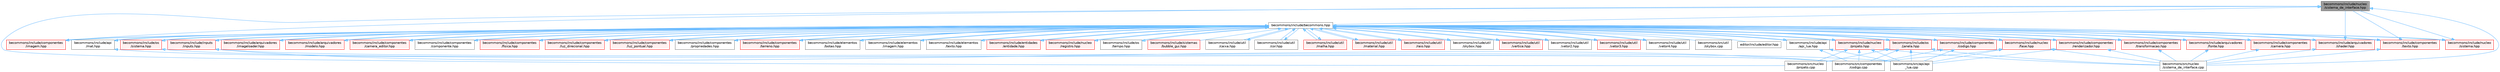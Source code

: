 digraph "becommons/include/nucleo/sistema_de_interface.hpp"
{
 // LATEX_PDF_SIZE
  bgcolor="transparent";
  edge [fontname=Helvetica,fontsize=10,labelfontname=Helvetica,labelfontsize=10];
  node [fontname=Helvetica,fontsize=10,shape=box,height=0.2,width=0.4];
  Node1 [id="Node000001",label="becommons/include/nucleo\l/sistema_de_interface.hpp",height=0.2,width=0.4,color="gray40", fillcolor="grey60", style="filled", fontcolor="black",tooltip=" "];
  Node1 -> Node2 [id="edge1_Node000001_Node000002",dir="back",color="steelblue1",style="solid",tooltip=" "];
  Node2 [id="Node000002",label="becommons/include/becommons.hpp",height=0.2,width=0.4,color="grey40", fillcolor="white", style="filled",URL="$becommons_8hpp.html",tooltip=" "];
  Node2 -> Node3 [id="edge2_Node000002_Node000003",dir="back",color="steelblue1",style="solid",tooltip=" "];
  Node3 [id="Node000003",label="becommons/include/api\l/api_lua.hpp",height=0.2,width=0.4,color="grey40", fillcolor="white", style="filled",URL="$api__lua_8hpp.html",tooltip="Gerencia a configuração do luabridge para api lua."];
  Node3 -> Node2 [id="edge3_Node000003_Node000002",dir="back",color="steelblue1",style="solid",tooltip=" "];
  Node3 -> Node4 [id="edge4_Node000003_Node000004",dir="back",color="steelblue1",style="solid",tooltip=" "];
  Node4 [id="Node000004",label="becommons/src/api/api\l_lua.cpp",height=0.2,width=0.4,color="grey40", fillcolor="white", style="filled",URL="$api__lua_8cpp.html",tooltip=" "];
  Node3 -> Node5 [id="edge5_Node000003_Node000005",dir="back",color="steelblue1",style="solid",tooltip=" "];
  Node5 [id="Node000005",label="becommons/src/componentes\l/codigo.cpp",height=0.2,width=0.4,color="grey40", fillcolor="white", style="filled",URL="$codigo_8cpp.html",tooltip=" "];
  Node2 -> Node6 [id="edge6_Node000002_Node000006",dir="back",color="steelblue1",style="solid",tooltip=" "];
  Node6 [id="Node000006",label="becommons/include/api\l/mat.hpp",height=0.2,width=0.4,color="grey40", fillcolor="white", style="filled",URL="$mat_8hpp.html",tooltip="Gerencia funçoes matemáticas."];
  Node6 -> Node2 [id="edge7_Node000006_Node000002",dir="back",color="steelblue1",style="solid",tooltip=" "];
  Node6 -> Node5 [id="edge8_Node000006_Node000005",dir="back",color="steelblue1",style="solid",tooltip=" "];
  Node2 -> Node7 [id="edge9_Node000002_Node000007",dir="back",color="steelblue1",style="solid",tooltip=" "];
  Node7 [id="Node000007",label="becommons/include/arquivadores\l/fonte.hpp",height=0.2,width=0.4,color="red", fillcolor="#FFF0F0", style="filled",URL="$fonte_8hpp.html",tooltip="Define estruturas básicas para renderização de textos."];
  Node7 -> Node2 [id="edge10_Node000007_Node000002",dir="back",color="steelblue1",style="solid",tooltip=" "];
  Node7 -> Node9 [id="edge11_Node000007_Node000009",dir="back",color="steelblue1",style="solid",tooltip=" "];
  Node9 [id="Node000009",label="becommons/src/nucleo\l/sistema_de_interface.cpp",height=0.2,width=0.4,color="grey40", fillcolor="white", style="filled",URL="$sistema__de__interface_8cpp.html",tooltip=" "];
  Node2 -> Node11 [id="edge12_Node000002_Node000011",dir="back",color="steelblue1",style="solid",tooltip=" "];
  Node11 [id="Node000011",label="becommons/include/arquivadores\l/imageloader.hpp",height=0.2,width=0.4,color="red", fillcolor="#FFF0F0", style="filled",URL="$imageloader_8hpp.html",tooltip="Gerencia as imagems/texturas carregadas na engine."];
  Node11 -> Node2 [id="edge13_Node000011_Node000002",dir="back",color="steelblue1",style="solid",tooltip=" "];
  Node2 -> Node16 [id="edge14_Node000002_Node000016",dir="back",color="steelblue1",style="solid",tooltip=" "];
  Node16 [id="Node000016",label="becommons/include/arquivadores\l/modelo.hpp",height=0.2,width=0.4,color="red", fillcolor="#FFF0F0", style="filled",URL="$modelo_8hpp.html",tooltip="Carrega um modelo usando a biblioteca assimp com base em um diretório."];
  Node16 -> Node2 [id="edge15_Node000016_Node000002",dir="back",color="steelblue1",style="solid",tooltip=" "];
  Node2 -> Node17 [id="edge16_Node000002_Node000017",dir="back",color="steelblue1",style="solid",tooltip=" "];
  Node17 [id="Node000017",label="becommons/include/arquivadores\l/shader.hpp",height=0.2,width=0.4,color="red", fillcolor="#FFF0F0", style="filled",URL="$shader_8hpp.html",tooltip="Gerencia os shaders GLSL."];
  Node17 -> Node2 [id="edge17_Node000017_Node000002",dir="back",color="steelblue1",style="solid",tooltip=" "];
  Node17 -> Node1 [id="edge18_Node000017_Node000001",dir="back",color="steelblue1",style="solid",tooltip=" "];
  Node17 -> Node9 [id="edge19_Node000017_Node000009",dir="back",color="steelblue1",style="solid",tooltip=" "];
  Node2 -> Node21 [id="edge20_Node000002_Node000021",dir="back",color="steelblue1",style="solid",tooltip=" "];
  Node21 [id="Node000021",label="becommons/include/componentes\l/camera.hpp",height=0.2,width=0.4,color="red", fillcolor="#FFF0F0", style="filled",URL="$camera_8hpp.html",tooltip="Estrutura básica de câmera."];
  Node21 -> Node2 [id="edge21_Node000021_Node000002",dir="back",color="steelblue1",style="solid",tooltip=" "];
  Node21 -> Node9 [id="edge22_Node000021_Node000009",dir="back",color="steelblue1",style="solid",tooltip=" "];
  Node2 -> Node25 [id="edge23_Node000002_Node000025",dir="back",color="steelblue1",style="solid",tooltip=" "];
  Node25 [id="Node000025",label="becommons/include/componentes\l/camera_editor.hpp",height=0.2,width=0.4,color="red", fillcolor="#FFF0F0", style="filled",URL="$camera__editor_8hpp.html",tooltip=" "];
  Node25 -> Node2 [id="edge24_Node000025_Node000002",dir="back",color="steelblue1",style="solid",tooltip=" "];
  Node2 -> Node30 [id="edge25_Node000002_Node000030",dir="back",color="steelblue1",style="solid",tooltip=" "];
  Node30 [id="Node000030",label="becommons/include/componentes\l/codigo.hpp",height=0.2,width=0.4,color="red", fillcolor="#FFF0F0", style="filled",URL="$codigo_8hpp.html",tooltip="Componente de código para entidades ECS."];
  Node30 -> Node2 [id="edge26_Node000030_Node000002",dir="back",color="steelblue1",style="solid",tooltip=" "];
  Node30 -> Node4 [id="edge27_Node000030_Node000004",dir="back",color="steelblue1",style="solid",tooltip=" "];
  Node30 -> Node5 [id="edge28_Node000030_Node000005",dir="back",color="steelblue1",style="solid",tooltip=" "];
  Node2 -> Node32 [id="edge29_Node000002_Node000032",dir="back",color="steelblue1",style="solid",tooltip=" "];
  Node32 [id="Node000032",label="becommons/include/componentes\l/componente.hpp",height=0.2,width=0.4,color="grey40", fillcolor="white", style="filled",URL="$componente_8hpp.html",tooltip="Estrutura base para componetes."];
  Node32 -> Node2 [id="edge30_Node000032_Node000002",dir="back",color="steelblue1",style="solid",tooltip=" "];
  Node2 -> Node33 [id="edge31_Node000002_Node000033",dir="back",color="steelblue1",style="solid",tooltip=" "];
  Node33 [id="Node000033",label="becommons/include/componentes\l/fisica.hpp",height=0.2,width=0.4,color="red", fillcolor="#FFF0F0", style="filled",URL="$fisica_8hpp.html",tooltip="Componente de física para entidades ECS."];
  Node33 -> Node2 [id="edge32_Node000033_Node000002",dir="back",color="steelblue1",style="solid",tooltip=" "];
  Node2 -> Node36 [id="edge33_Node000002_Node000036",dir="back",color="steelblue1",style="solid",tooltip=" "];
  Node36 [id="Node000036",label="becommons/include/componentes\l/imagem.hpp",height=0.2,width=0.4,color="red", fillcolor="#FFF0F0", style="filled",URL="$componentes_2imagem_8hpp.html",tooltip=" "];
  Node36 -> Node2 [id="edge34_Node000036_Node000002",dir="back",color="steelblue1",style="solid",tooltip=" "];
  Node36 -> Node1 [id="edge35_Node000036_Node000001",dir="back",color="steelblue1",style="solid",tooltip=" "];
  Node2 -> Node37 [id="edge36_Node000002_Node000037",dir="back",color="steelblue1",style="solid",tooltip=" "];
  Node37 [id="Node000037",label="becommons/include/componentes\l/luz_direcional.hpp",height=0.2,width=0.4,color="red", fillcolor="#FFF0F0", style="filled",URL="$luz__direcional_8hpp.html",tooltip=" "];
  Node37 -> Node2 [id="edge37_Node000037_Node000002",dir="back",color="steelblue1",style="solid",tooltip=" "];
  Node2 -> Node38 [id="edge38_Node000002_Node000038",dir="back",color="steelblue1",style="solid",tooltip=" "];
  Node38 [id="Node000038",label="becommons/include/componentes\l/luz_pontual.hpp",height=0.2,width=0.4,color="red", fillcolor="#FFF0F0", style="filled",URL="$luz__pontual_8hpp.html",tooltip=" "];
  Node38 -> Node2 [id="edge39_Node000038_Node000002",dir="back",color="steelblue1",style="solid",tooltip=" "];
  Node2 -> Node39 [id="edge40_Node000002_Node000039",dir="back",color="steelblue1",style="solid",tooltip=" "];
  Node39 [id="Node000039",label="becommons/include/componentes\l/propriedades.hpp",height=0.2,width=0.4,color="grey40", fillcolor="white", style="filled",URL="$propriedades_8hpp.html",tooltip=" "];
  Node39 -> Node2 [id="edge41_Node000039_Node000002",dir="back",color="steelblue1",style="solid",tooltip=" "];
  Node2 -> Node40 [id="edge42_Node000002_Node000040",dir="back",color="steelblue1",style="solid",tooltip=" "];
  Node40 [id="Node000040",label="becommons/include/componentes\l/renderizador.hpp",height=0.2,width=0.4,color="red", fillcolor="#FFF0F0", style="filled",URL="$renderizador_8hpp.html",tooltip=" "];
  Node40 -> Node2 [id="edge43_Node000040_Node000002",dir="back",color="steelblue1",style="solid",tooltip=" "];
  Node40 -> Node4 [id="edge44_Node000040_Node000004",dir="back",color="steelblue1",style="solid",tooltip=" "];
  Node40 -> Node9 [id="edge45_Node000040_Node000009",dir="back",color="steelblue1",style="solid",tooltip=" "];
  Node2 -> Node41 [id="edge46_Node000002_Node000041",dir="back",color="steelblue1",style="solid",tooltip=" "];
  Node41 [id="Node000041",label="becommons/include/componentes\l/terreno.hpp",height=0.2,width=0.4,color="red", fillcolor="#FFF0F0", style="filled",URL="$terreno_8hpp.html",tooltip=" "];
  Node41 -> Node2 [id="edge47_Node000041_Node000002",dir="back",color="steelblue1",style="solid",tooltip=" "];
  Node2 -> Node42 [id="edge48_Node000002_Node000042",dir="back",color="steelblue1",style="solid",tooltip=" "];
  Node42 [id="Node000042",label="becommons/include/componentes\l/texto.hpp",height=0.2,width=0.4,color="red", fillcolor="#FFF0F0", style="filled",URL="$componentes_2texto_8hpp.html",tooltip=" "];
  Node42 -> Node2 [id="edge49_Node000042_Node000002",dir="back",color="steelblue1",style="solid",tooltip=" "];
  Node42 -> Node1 [id="edge50_Node000042_Node000001",dir="back",color="steelblue1",style="solid",tooltip=" "];
  Node42 -> Node9 [id="edge51_Node000042_Node000009",dir="back",color="steelblue1",style="solid",tooltip=" "];
  Node2 -> Node43 [id="edge52_Node000002_Node000043",dir="back",color="steelblue1",style="solid",tooltip=" "];
  Node43 [id="Node000043",label="becommons/include/componentes\l/transformacao.hpp",height=0.2,width=0.4,color="red", fillcolor="#FFF0F0", style="filled",URL="$transformacao_8hpp.html",tooltip="Calcula a mtriz de modelo para um objeto 3d qualquer."];
  Node43 -> Node2 [id="edge53_Node000043_Node000002",dir="back",color="steelblue1",style="solid",tooltip=" "];
  Node43 -> Node9 [id="edge54_Node000043_Node000009",dir="back",color="steelblue1",style="solid",tooltip=" "];
  Node2 -> Node45 [id="edge55_Node000002_Node000045",dir="back",color="steelblue1",style="solid",tooltip=" "];
  Node45 [id="Node000045",label="becommons/include/elementos\l/botao.hpp",height=0.2,width=0.4,color="grey40", fillcolor="white", style="filled",URL="$botao_8hpp.html",tooltip=" "];
  Node45 -> Node2 [id="edge56_Node000045_Node000002",dir="back",color="steelblue1",style="solid",tooltip=" "];
  Node2 -> Node46 [id="edge57_Node000002_Node000046",dir="back",color="steelblue1",style="solid",tooltip=" "];
  Node46 [id="Node000046",label="becommons/include/elementos\l/imagem.hpp",height=0.2,width=0.4,color="grey40", fillcolor="white", style="filled",URL="$elementos_2imagem_8hpp.html",tooltip="Gerencia a configuração do luabridge para api lua."];
  Node46 -> Node2 [id="edge58_Node000046_Node000002",dir="back",color="steelblue1",style="solid",tooltip=" "];
  Node2 -> Node47 [id="edge59_Node000002_Node000047",dir="back",color="steelblue1",style="solid",tooltip=" "];
  Node47 [id="Node000047",label="becommons/include/elementos\l/texto.hpp",height=0.2,width=0.4,color="grey40", fillcolor="white", style="filled",URL="$elementos_2texto_8hpp.html",tooltip=" "];
  Node47 -> Node2 [id="edge60_Node000047_Node000002",dir="back",color="steelblue1",style="solid",tooltip=" "];
  Node2 -> Node48 [id="edge61_Node000002_Node000048",dir="back",color="steelblue1",style="solid",tooltip=" "];
  Node48 [id="Node000048",label="becommons/include/entidades\l/entidade.hpp",height=0.2,width=0.4,color="red", fillcolor="#FFF0F0", style="filled",URL="$entidade_8hpp.html",tooltip="Inclusoes e defini��es relacionadas � entidade."];
  Node48 -> Node2 [id="edge62_Node000048_Node000002",dir="back",color="steelblue1",style="solid",tooltip=" "];
  Node2 -> Node49 [id="edge63_Node000002_Node000049",dir="back",color="steelblue1",style="solid",tooltip=" "];
  Node49 [id="Node000049",label="becommons/include/inputs\l/inputs.hpp",height=0.2,width=0.4,color="red", fillcolor="#FFF0F0", style="filled",URL="$inputs_8hpp.html",tooltip=" "];
  Node49 -> Node2 [id="edge64_Node000049_Node000002",dir="back",color="steelblue1",style="solid",tooltip=" "];
  Node49 -> Node4 [id="edge65_Node000049_Node000004",dir="back",color="steelblue1",style="solid",tooltip=" "];
  Node49 -> Node5 [id="edge66_Node000049_Node000005",dir="back",color="steelblue1",style="solid",tooltip=" "];
  Node2 -> Node51 [id="edge67_Node000002_Node000051",dir="back",color="steelblue1",style="solid",tooltip=" "];
  Node51 [id="Node000051",label="becommons/include/nucleo\l/fase.hpp",height=0.2,width=0.4,color="red", fillcolor="#FFF0F0", style="filled",URL="$fase_8hpp.html",tooltip="Gerencia sistemas numa fase."];
  Node51 -> Node2 [id="edge68_Node000051_Node000002",dir="back",color="steelblue1",style="solid",tooltip=" "];
  Node51 -> Node4 [id="edge69_Node000051_Node000004",dir="back",color="steelblue1",style="solid",tooltip=" "];
  Node51 -> Node5 [id="edge70_Node000051_Node000005",dir="back",color="steelblue1",style="solid",tooltip=" "];
  Node51 -> Node9 [id="edge71_Node000051_Node000009",dir="back",color="steelblue1",style="solid",tooltip=" "];
  Node2 -> Node53 [id="edge72_Node000002_Node000053",dir="back",color="steelblue1",style="solid",tooltip=" "];
  Node53 [id="Node000053",label="becommons/include/nucleo\l/projeto.hpp",height=0.2,width=0.4,color="red", fillcolor="#FFF0F0", style="filled",URL="$projeto_8hpp.html",tooltip="Gerencia configurações do projeto."];
  Node53 -> Node2 [id="edge73_Node000053_Node000002",dir="back",color="steelblue1",style="solid",tooltip=" "];
  Node53 -> Node4 [id="edge74_Node000053_Node000004",dir="back",color="steelblue1",style="solid",tooltip=" "];
  Node53 -> Node5 [id="edge75_Node000053_Node000005",dir="back",color="steelblue1",style="solid",tooltip=" "];
  Node53 -> Node23 [id="edge76_Node000053_Node000023",dir="back",color="steelblue1",style="solid",tooltip=" "];
  Node23 [id="Node000023",label="becommons/src/nucleo\l/projeto.cpp",height=0.2,width=0.4,color="grey40", fillcolor="white", style="filled",URL="$projeto_8cpp.html",tooltip=" "];
  Node53 -> Node9 [id="edge77_Node000053_Node000009",dir="back",color="steelblue1",style="solid",tooltip=" "];
  Node2 -> Node55 [id="edge78_Node000002_Node000055",dir="back",color="steelblue1",style="solid",tooltip=" "];
  Node55 [id="Node000055",label="becommons/include/nucleo\l/registro.hpp",height=0.2,width=0.4,color="red", fillcolor="#FFF0F0", style="filled",URL="$registro_8hpp.html",tooltip="Inclusoes e definições relacionadas à registro."];
  Node55 -> Node2 [id="edge79_Node000055_Node000002",dir="back",color="steelblue1",style="solid",tooltip=" "];
  Node2 -> Node56 [id="edge80_Node000002_Node000056",dir="back",color="steelblue1",style="solid",tooltip=" "];
  Node56 [id="Node000056",label="becommons/include/nucleo\l/sistema.hpp",height=0.2,width=0.4,color="red", fillcolor="#FFF0F0", style="filled",URL="$nucleo_2sistema_8hpp.html",tooltip=" "];
  Node56 -> Node2 [id="edge81_Node000056_Node000002",dir="back",color="steelblue1",style="solid",tooltip=" "];
  Node56 -> Node1 [id="edge82_Node000056_Node000001",dir="back",color="steelblue1",style="solid",tooltip=" "];
  Node2 -> Node59 [id="edge83_Node000002_Node000059",dir="back",color="steelblue1",style="solid",tooltip=" "];
  Node59 [id="Node000059",label="becommons/include/os\l/janela.hpp",height=0.2,width=0.4,color="red", fillcolor="#FFF0F0", style="filled",URL="$janela_8hpp.html",tooltip="Inicia e gerencia janela glfw."];
  Node59 -> Node2 [id="edge84_Node000059_Node000002",dir="back",color="steelblue1",style="solid",tooltip=" "];
  Node59 -> Node4 [id="edge85_Node000059_Node000004",dir="back",color="steelblue1",style="solid",tooltip=" "];
  Node59 -> Node5 [id="edge86_Node000059_Node000005",dir="back",color="steelblue1",style="solid",tooltip=" "];
  Node59 -> Node23 [id="edge87_Node000059_Node000023",dir="back",color="steelblue1",style="solid",tooltip=" "];
  Node59 -> Node9 [id="edge88_Node000059_Node000009",dir="back",color="steelblue1",style="solid",tooltip=" "];
  Node2 -> Node61 [id="edge89_Node000002_Node000061",dir="back",color="steelblue1",style="solid",tooltip=" "];
  Node61 [id="Node000061",label="becommons/include/os\l/sistema.hpp",height=0.2,width=0.4,color="red", fillcolor="#FFF0F0", style="filled",URL="$os_2sistema_8hpp.html",tooltip="funçoes do sistema"];
  Node61 -> Node2 [id="edge90_Node000061_Node000002",dir="back",color="steelblue1",style="solid",tooltip=" "];
  Node61 -> Node5 [id="edge91_Node000061_Node000005",dir="back",color="steelblue1",style="solid",tooltip=" "];
  Node2 -> Node62 [id="edge92_Node000002_Node000062",dir="back",color="steelblue1",style="solid",tooltip=" "];
  Node62 [id="Node000062",label="becommons/include/os\l/tempo.hpp",height=0.2,width=0.4,color="grey40", fillcolor="white", style="filled",URL="$tempo_8hpp.html",tooltip="Inicia e gerencia o tempo."];
  Node62 -> Node2 [id="edge93_Node000062_Node000002",dir="back",color="steelblue1",style="solid",tooltip=" "];
  Node2 -> Node63 [id="edge94_Node000002_Node000063",dir="back",color="steelblue1",style="solid",tooltip=" "];
  Node63 [id="Node000063",label="becommons/include/sistemas\l/bubble_gui.hpp",height=0.2,width=0.4,color="red", fillcolor="#FFF0F0", style="filled",URL="$bubble__gui_8hpp.html",tooltip=" "];
  Node2 -> Node64 [id="edge95_Node000002_Node000064",dir="back",color="steelblue1",style="solid",tooltip=" "];
  Node64 [id="Node000064",label="becommons/include/util\l/caixa.hpp",height=0.2,width=0.4,color="grey40", fillcolor="white", style="filled",URL="$caixa_8hpp.html",tooltip=" "];
  Node64 -> Node2 [id="edge96_Node000064_Node000002",dir="back",color="steelblue1",style="solid",tooltip=" "];
  Node2 -> Node65 [id="edge97_Node000002_Node000065",dir="back",color="steelblue1",style="solid",tooltip=" "];
  Node65 [id="Node000065",label="becommons/include/util\l/cor.hpp",height=0.2,width=0.4,color="grey40", fillcolor="white", style="filled",URL="$cor_8hpp.html",tooltip=" "];
  Node65 -> Node2 [id="edge98_Node000065_Node000002",dir="back",color="steelblue1",style="solid",tooltip=" "];
  Node2 -> Node66 [id="edge99_Node000002_Node000066",dir="back",color="steelblue1",style="solid",tooltip=" "];
  Node66 [id="Node000066",label="becommons/include/util\l/malha.hpp",height=0.2,width=0.4,color="red", fillcolor="#FFF0F0", style="filled",URL="$malha_8hpp.html",tooltip=" "];
  Node66 -> Node2 [id="edge100_Node000066_Node000002",dir="back",color="steelblue1",style="solid",tooltip=" "];
  Node2 -> Node68 [id="edge101_Node000002_Node000068",dir="back",color="steelblue1",style="solid",tooltip=" "];
  Node68 [id="Node000068",label="becommons/include/util\l/material.hpp",height=0.2,width=0.4,color="red", fillcolor="#FFF0F0", style="filled",URL="$material_8hpp.html",tooltip=" "];
  Node68 -> Node2 [id="edge102_Node000068_Node000002",dir="back",color="steelblue1",style="solid",tooltip=" "];
  Node2 -> Node69 [id="edge103_Node000002_Node000069",dir="back",color="steelblue1",style="solid",tooltip=" "];
  Node69 [id="Node000069",label="becommons/include/util\l/raio.hpp",height=0.2,width=0.4,color="red", fillcolor="#FFF0F0", style="filled",URL="$raio_8hpp.html",tooltip=" "];
  Node69 -> Node2 [id="edge104_Node000069_Node000002",dir="back",color="steelblue1",style="solid",tooltip=" "];
  Node2 -> Node70 [id="edge105_Node000002_Node000070",dir="back",color="steelblue1",style="solid",tooltip=" "];
  Node70 [id="Node000070",label="becommons/include/util\l/skybox.hpp",height=0.2,width=0.4,color="grey40", fillcolor="white", style="filled",URL="$skybox_8hpp.html",tooltip=" "];
  Node70 -> Node2 [id="edge106_Node000070_Node000002",dir="back",color="steelblue1",style="solid",tooltip=" "];
  Node2 -> Node71 [id="edge107_Node000002_Node000071",dir="back",color="steelblue1",style="solid",tooltip=" "];
  Node71 [id="Node000071",label="becommons/include/util\l/vertice.hpp",height=0.2,width=0.4,color="red", fillcolor="#FFF0F0", style="filled",URL="$vertice_8hpp.html",tooltip=" "];
  Node71 -> Node2 [id="edge108_Node000071_Node000002",dir="back",color="steelblue1",style="solid",tooltip=" "];
  Node2 -> Node72 [id="edge109_Node000002_Node000072",dir="back",color="steelblue1",style="solid",tooltip=" "];
  Node72 [id="Node000072",label="becommons/include/util\l/vetor2.hpp",height=0.2,width=0.4,color="grey40", fillcolor="white", style="filled",URL="$vetor2_8hpp.html",tooltip=" "];
  Node72 -> Node2 [id="edge110_Node000072_Node000002",dir="back",color="steelblue1",style="solid",tooltip=" "];
  Node2 -> Node73 [id="edge111_Node000002_Node000073",dir="back",color="steelblue1",style="solid",tooltip=" "];
  Node73 [id="Node000073",label="becommons/include/util\l/vetor3.hpp",height=0.2,width=0.4,color="red", fillcolor="#FFF0F0", style="filled",URL="$vetor3_8hpp.html",tooltip=" "];
  Node73 -> Node2 [id="edge112_Node000073_Node000002",dir="back",color="steelblue1",style="solid",tooltip=" "];
  Node2 -> Node74 [id="edge113_Node000002_Node000074",dir="back",color="steelblue1",style="solid",tooltip=" "];
  Node74 [id="Node000074",label="becommons/include/util\l/vetor4.hpp",height=0.2,width=0.4,color="grey40", fillcolor="white", style="filled",URL="$vetor4_8hpp.html",tooltip=" "];
  Node74 -> Node2 [id="edge114_Node000074_Node000002",dir="back",color="steelblue1",style="solid",tooltip=" "];
  Node2 -> Node75 [id="edge115_Node000002_Node000075",dir="back",color="steelblue1",style="solid",tooltip=" "];
  Node75 [id="Node000075",label="becommons/src/util\l/skybox.cpp",height=0.2,width=0.4,color="grey40", fillcolor="white", style="filled",URL="$skybox_8cpp.html",tooltip=" "];
  Node2 -> Node28 [id="edge116_Node000002_Node000028",dir="back",color="steelblue1",style="solid",tooltip=" "];
  Node28 [id="Node000028",label="editor/include/editor.hpp",height=0.2,width=0.4,color="grey40", fillcolor="white", style="filled",URL="$editor_8hpp.html",tooltip=" "];
  Node1 -> Node23 [id="edge117_Node000001_Node000023",dir="back",color="steelblue1",style="solid",tooltip=" "];
  Node1 -> Node9 [id="edge118_Node000001_Node000009",dir="back",color="steelblue1",style="solid",tooltip=" "];
}
